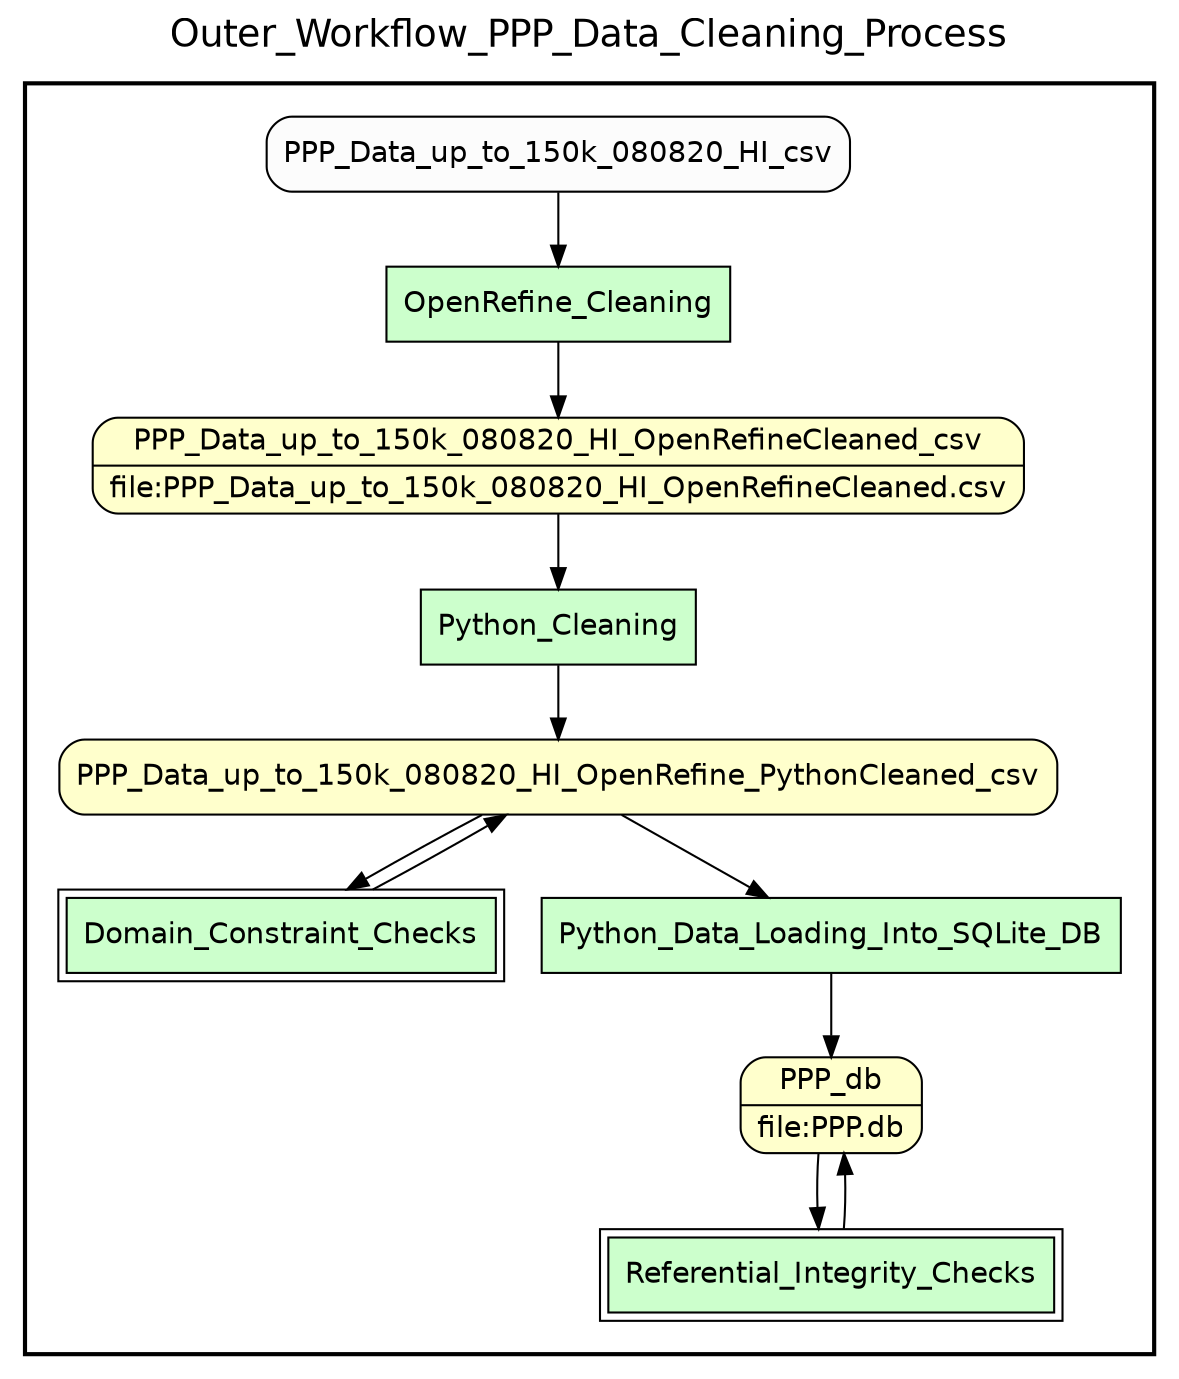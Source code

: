
/* Start of top-level graph */
digraph Workflow {
rankdir=TB

/* Title for graph */
fontname=Helvetica; fontsize=18; labelloc=t
label=Outer_Workflow_PPP_Data_Cleaning_Process

/* Start of double cluster for drawing box around nodes in workflow */
subgraph cluster_workflow_box_outer { label=""; color=black; penwidth=2
subgraph cluster_workflow_box_inner { label=""; penwidth=0

/* Style for nodes representing atomic programs in workflow */
node[shape=box style=filled fillcolor="#CCFFCC" peripheries=1 fontname=Helvetica]

/* Nodes representing atomic programs in workflow */
OpenRefine_Cleaning
Python_Cleaning
Python_Data_Loading_Into_SQLite_DB

/* Style for nodes representing composite programs (sub-workflows) in workflow */
node[shape=box style=filled fillcolor="#CCFFCC" peripheries=2 fontname=Helvetica]

/* Nodes representing composite programs (sub-workflows) in workflow */
Domain_Constraint_Checks
Referential_Integrity_Checks

/* Style for nodes representing non-parameter data channels in workflow */
node[shape=box style="rounded,filled" fillcolor="#FFFFCC" peripheries=1 fontname=Helvetica]

/* Nodes for non-parameter data channels in workflow */
PPP_Data_up_to_150k_080820_HI_OpenRefineCleaned_csv [shape=record rankdir=LR label="{<f0> PPP_Data_up_to_150k_080820_HI_OpenRefineCleaned_csv |<f1> file\:PPP_Data_up_to_150k_080820_HI_OpenRefineCleaned.csv}"];
PPP_Data_up_to_150k_080820_HI_OpenRefine_PythonCleaned_csv
PPP_db [shape=record rankdir=LR label="{<f0> PPP_db |<f1> file\:PPP.db}"];

/* Style for nodes representing parameter channels in workflow */
node[shape=box style="rounded,filled" fillcolor="#FCFCFC" peripheries=1 fontname=Helvetica]

/* Nodes representing parameter channels in workflow */

/* Edges representing connections between programs and channels */
OpenRefine_Cleaning -> PPP_Data_up_to_150k_080820_HI_OpenRefineCleaned_csv
PPP_Data_up_to_150k_080820_HI_csv -> OpenRefine_Cleaning
Python_Cleaning -> PPP_Data_up_to_150k_080820_HI_OpenRefine_PythonCleaned_csv
PPP_Data_up_to_150k_080820_HI_OpenRefineCleaned_csv -> Python_Cleaning
Domain_Constraint_Checks -> PPP_Data_up_to_150k_080820_HI_OpenRefine_PythonCleaned_csv
PPP_Data_up_to_150k_080820_HI_OpenRefine_PythonCleaned_csv -> Domain_Constraint_Checks
Python_Data_Loading_Into_SQLite_DB -> PPP_db
PPP_Data_up_to_150k_080820_HI_OpenRefine_PythonCleaned_csv -> Python_Data_Loading_Into_SQLite_DB
Referential_Integrity_Checks -> PPP_db
PPP_db -> Referential_Integrity_Checks

/* End of double cluster for drawing box around nodes in workflow */
}}

/* End of top-level graph */
}
